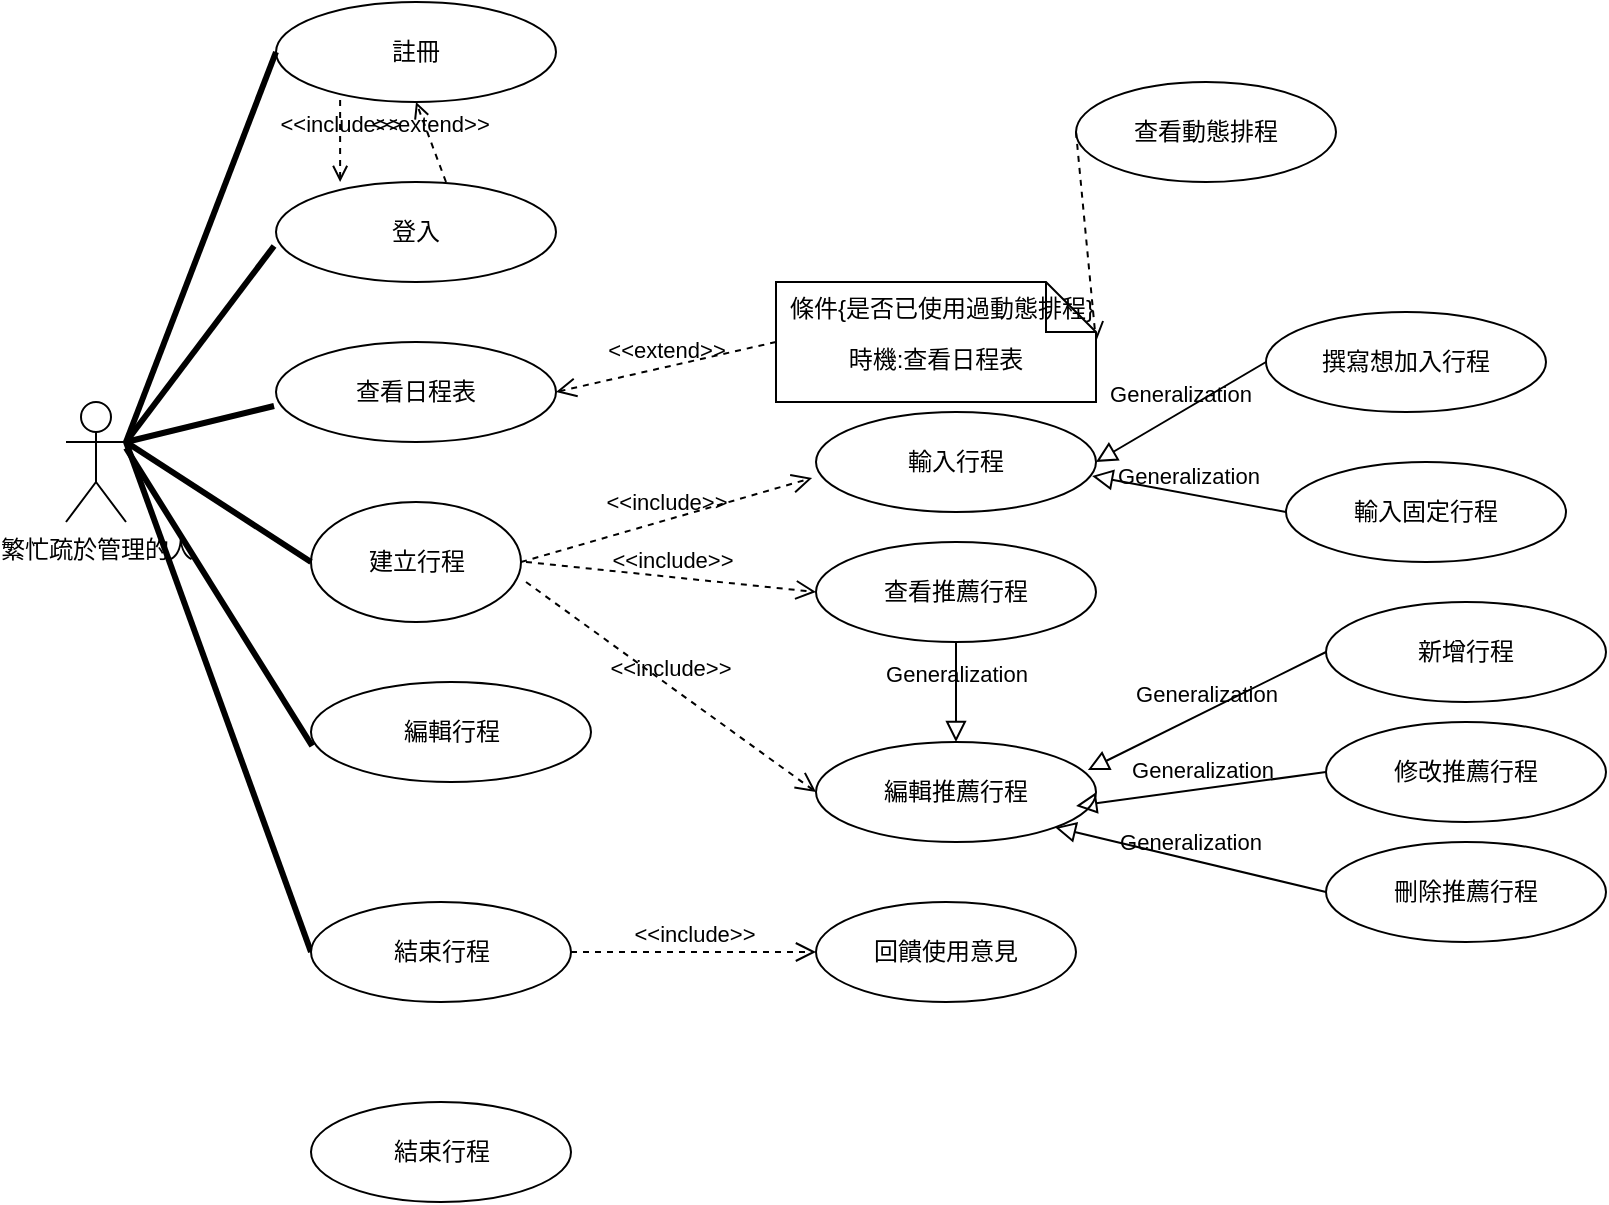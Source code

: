 <mxfile>
    <diagram name="第 1 页" id="AHcjIik1focOU0QK3iOo">
        <mxGraphModel dx="1913" dy="700" grid="1" gridSize="10" guides="1" tooltips="1" connect="1" arrows="1" fold="1" page="1" pageScale="1" pageWidth="827" pageHeight="1169" math="0" shadow="0">
            <root>
                <mxCell id="0"/>
                <mxCell id="1" parent="0"/>
                <mxCell id="8-9XDru2MBB9iXI8fwiX-1" value="繁忙疏於管理的人" style="shape=umlActor;verticalLabelPosition=bottom;verticalAlign=top;html=1;" parent="1" vertex="1">
                    <mxGeometry x="30" y="210" width="30" height="60" as="geometry"/>
                </mxCell>
                <mxCell id="8-9XDru2MBB9iXI8fwiX-2" value="登入" style="ellipse;html=1;whiteSpace=wrap;" parent="1" vertex="1">
                    <mxGeometry x="135" y="100" width="140" height="50" as="geometry"/>
                </mxCell>
                <mxCell id="8-9XDru2MBB9iXI8fwiX-4" value="" style="endArrow=none;startArrow=none;endFill=0;startFill=0;endSize=8;html=1;verticalAlign=bottom;labelBackgroundColor=none;strokeWidth=3;rounded=0;entryX=-0.007;entryY=0.64;entryDx=0;entryDy=0;entryPerimeter=0;exitX=1;exitY=0.333;exitDx=0;exitDy=0;exitPerimeter=0;" parent="1" source="8-9XDru2MBB9iXI8fwiX-1" target="8-9XDru2MBB9iXI8fwiX-2" edge="1">
                    <mxGeometry width="160" relative="1" as="geometry">
                        <mxPoint x="70" y="220" as="sourcePoint"/>
                        <mxPoint x="480" y="250" as="targetPoint"/>
                    </mxGeometry>
                </mxCell>
                <mxCell id="8-9XDru2MBB9iXI8fwiX-5" value="註冊" style="ellipse;html=1;whiteSpace=wrap;" parent="1" vertex="1">
                    <mxGeometry x="135" y="10" width="140" height="50" as="geometry"/>
                </mxCell>
                <mxCell id="8-9XDru2MBB9iXI8fwiX-12" value="查看日程表" style="ellipse;html=1;whiteSpace=wrap;" parent="1" vertex="1">
                    <mxGeometry x="135" y="180" width="140" height="50" as="geometry"/>
                </mxCell>
                <mxCell id="8-9XDru2MBB9iXI8fwiX-13" value="" style="endArrow=none;startArrow=none;endFill=0;startFill=0;endSize=8;html=1;verticalAlign=bottom;labelBackgroundColor=none;strokeWidth=3;rounded=0;entryX=-0.007;entryY=0.64;entryDx=0;entryDy=0;entryPerimeter=0;exitX=1;exitY=0.333;exitDx=0;exitDy=0;exitPerimeter=0;" parent="1" source="8-9XDru2MBB9iXI8fwiX-1" target="8-9XDru2MBB9iXI8fwiX-12" edge="1">
                    <mxGeometry width="160" relative="1" as="geometry">
                        <mxPoint x="70" y="160" as="sourcePoint"/>
                        <mxPoint x="480" y="190" as="targetPoint"/>
                    </mxGeometry>
                </mxCell>
                <mxCell id="8-9XDru2MBB9iXI8fwiX-22" value="撰寫想加入行程" style="ellipse;html=1;whiteSpace=wrap;" parent="1" vertex="1">
                    <mxGeometry x="630" y="165" width="140" height="50" as="geometry"/>
                </mxCell>
                <mxCell id="8-9XDru2MBB9iXI8fwiX-24" value="輸入行程" style="ellipse;html=1;whiteSpace=wrap;" parent="1" vertex="1">
                    <mxGeometry x="405" y="215" width="140" height="50" as="geometry"/>
                </mxCell>
                <mxCell id="8-9XDru2MBB9iXI8fwiX-26" value="編輯推薦行程" style="ellipse;html=1;whiteSpace=wrap;" parent="1" vertex="1">
                    <mxGeometry x="405" y="380" width="140" height="50" as="geometry"/>
                </mxCell>
                <mxCell id="8-9XDru2MBB9iXI8fwiX-28" value="查看動態排程" style="ellipse;html=1;whiteSpace=wrap;" parent="1" vertex="1">
                    <mxGeometry x="535" y="50" width="130" height="50" as="geometry"/>
                </mxCell>
                <mxCell id="8-9XDru2MBB9iXI8fwiX-29" value="回饋使用意見" style="ellipse;html=1;whiteSpace=wrap;" parent="1" vertex="1">
                    <mxGeometry x="405" y="460" width="130" height="50" as="geometry"/>
                </mxCell>
                <mxCell id="8-9XDru2MBB9iXI8fwiX-30" value="" style="endArrow=none;startArrow=none;endFill=0;startFill=0;endSize=8;html=1;verticalAlign=bottom;labelBackgroundColor=none;strokeWidth=3;rounded=0;exitX=1;exitY=0.333;exitDx=0;exitDy=0;exitPerimeter=0;entryX=0;entryY=0.5;entryDx=0;entryDy=0;" parent="1" source="8-9XDru2MBB9iXI8fwiX-1" target="jXpW6EcGd3m8PzfnGfCC-4" edge="1">
                    <mxGeometry width="160" relative="1" as="geometry">
                        <mxPoint x="60" y="220" as="sourcePoint"/>
                        <mxPoint x="100" y="460" as="targetPoint"/>
                    </mxGeometry>
                </mxCell>
                <mxCell id="jXpW6EcGd3m8PzfnGfCC-1" value="編輯行程" style="ellipse;html=1;whiteSpace=wrap;" parent="1" vertex="1">
                    <mxGeometry x="152.5" y="350" width="140" height="50" as="geometry"/>
                </mxCell>
                <mxCell id="jXpW6EcGd3m8PzfnGfCC-2" value="建立行程" style="ellipse;html=1;whiteSpace=wrap;" parent="1" vertex="1">
                    <mxGeometry x="152.5" y="260" width="105" height="60" as="geometry"/>
                </mxCell>
                <mxCell id="jXpW6EcGd3m8PzfnGfCC-3" value="" style="endArrow=none;startArrow=none;endFill=0;startFill=0;endSize=8;html=1;verticalAlign=bottom;labelBackgroundColor=none;strokeWidth=3;rounded=0;entryX=0;entryY=0.5;entryDx=0;entryDy=0;" parent="1" target="jXpW6EcGd3m8PzfnGfCC-2" edge="1">
                    <mxGeometry width="160" relative="1" as="geometry">
                        <mxPoint x="60" y="230" as="sourcePoint"/>
                        <mxPoint x="210" y="460" as="targetPoint"/>
                    </mxGeometry>
                </mxCell>
                <mxCell id="jXpW6EcGd3m8PzfnGfCC-4" value="結束行程" style="ellipse;html=1;whiteSpace=wrap;" parent="1" vertex="1">
                    <mxGeometry x="152.5" y="460" width="130" height="50" as="geometry"/>
                </mxCell>
                <mxCell id="jXpW6EcGd3m8PzfnGfCC-5" value="&amp;lt;&amp;lt;extend&amp;gt;&amp;gt;" style="endArrow=open;startArrow=none;endFill=0;startFill=0;endSize=8;html=1;verticalAlign=bottom;dashed=1;labelBackgroundColor=none;rounded=0;exitX=0;exitY=0.5;exitDx=0;exitDy=0;entryX=1;entryY=0.5;entryDx=0;entryDy=0;" parent="1" source="jXpW6EcGd3m8PzfnGfCC-26" target="8-9XDru2MBB9iXI8fwiX-12" edge="1">
                    <mxGeometry width="160" relative="1" as="geometry">
                        <mxPoint x="330" y="270" as="sourcePoint"/>
                        <mxPoint x="460" y="270" as="targetPoint"/>
                    </mxGeometry>
                </mxCell>
                <mxCell id="jXpW6EcGd3m8PzfnGfCC-6" value="查看推薦行程" style="ellipse;html=1;whiteSpace=wrap;" parent="1" vertex="1">
                    <mxGeometry x="405" y="280" width="140" height="50" as="geometry"/>
                </mxCell>
                <mxCell id="jXpW6EcGd3m8PzfnGfCC-7" value="&amp;lt;&amp;lt;include&amp;gt;&amp;gt;" style="endArrow=open;startArrow=none;endFill=0;startFill=0;endSize=8;html=1;verticalAlign=bottom;dashed=1;labelBackgroundColor=none;rounded=0;exitX=1;exitY=0.5;exitDx=0;exitDy=0;entryX=-0.014;entryY=0.66;entryDx=0;entryDy=0;entryPerimeter=0;" parent="1" source="jXpW6EcGd3m8PzfnGfCC-2" target="8-9XDru2MBB9iXI8fwiX-24" edge="1">
                    <mxGeometry width="160" relative="1" as="geometry">
                        <mxPoint x="380" y="270" as="sourcePoint"/>
                        <mxPoint x="400" y="240" as="targetPoint"/>
                    </mxGeometry>
                </mxCell>
                <mxCell id="jXpW6EcGd3m8PzfnGfCC-8" value="&amp;lt;&amp;lt;include&amp;gt;&amp;gt;" style="endArrow=open;startArrow=none;endFill=0;startFill=0;endSize=8;html=1;verticalAlign=bottom;dashed=1;labelBackgroundColor=none;rounded=0;entryX=0;entryY=0.5;entryDx=0;entryDy=0;" parent="1" target="8-9XDru2MBB9iXI8fwiX-26" edge="1">
                    <mxGeometry width="160" relative="1" as="geometry">
                        <mxPoint x="260" y="300" as="sourcePoint"/>
                        <mxPoint x="400" y="410" as="targetPoint"/>
                    </mxGeometry>
                </mxCell>
                <mxCell id="jXpW6EcGd3m8PzfnGfCC-10" value="&amp;lt;&amp;lt;include&amp;gt;&amp;gt;" style="endArrow=open;startArrow=none;endFill=0;startFill=0;endSize=8;html=1;verticalAlign=bottom;dashed=1;labelBackgroundColor=none;rounded=0;entryX=0;entryY=0.5;entryDx=0;entryDy=0;" parent="1" target="jXpW6EcGd3m8PzfnGfCC-6" edge="1">
                    <mxGeometry width="160" relative="1" as="geometry">
                        <mxPoint x="260" y="290" as="sourcePoint"/>
                        <mxPoint x="430" y="270" as="targetPoint"/>
                    </mxGeometry>
                </mxCell>
                <mxCell id="jXpW6EcGd3m8PzfnGfCC-11" value="&amp;lt;&amp;lt;include&amp;gt;&amp;gt;" style="endArrow=open;startArrow=none;endFill=0;startFill=0;endSize=8;html=1;verticalAlign=bottom;dashed=1;labelBackgroundColor=none;rounded=0;exitX=1;exitY=0.5;exitDx=0;exitDy=0;entryX=0;entryY=0.5;entryDx=0;entryDy=0;" parent="1" source="jXpW6EcGd3m8PzfnGfCC-4" target="8-9XDru2MBB9iXI8fwiX-29" edge="1">
                    <mxGeometry width="160" relative="1" as="geometry">
                        <mxPoint x="298" y="330" as="sourcePoint"/>
                        <mxPoint x="440" y="280" as="targetPoint"/>
                    </mxGeometry>
                </mxCell>
                <mxCell id="jXpW6EcGd3m8PzfnGfCC-12" value="" style="endArrow=none;startArrow=none;endFill=0;startFill=0;endSize=8;html=1;verticalAlign=bottom;labelBackgroundColor=none;strokeWidth=3;rounded=0;entryX=0.004;entryY=0.64;entryDx=0;entryDy=0;entryPerimeter=0;" parent="1" target="jXpW6EcGd3m8PzfnGfCC-1" edge="1">
                    <mxGeometry width="160" relative="1" as="geometry">
                        <mxPoint x="60" y="233" as="sourcePoint"/>
                        <mxPoint x="172.5" y="477.5" as="targetPoint"/>
                    </mxGeometry>
                </mxCell>
                <mxCell id="jXpW6EcGd3m8PzfnGfCC-14" value="新增行程" style="ellipse;html=1;whiteSpace=wrap;" parent="1" vertex="1">
                    <mxGeometry x="660" y="310" width="140" height="50" as="geometry"/>
                </mxCell>
                <mxCell id="jXpW6EcGd3m8PzfnGfCC-15" value="刪除推薦行程" style="ellipse;html=1;whiteSpace=wrap;" parent="1" vertex="1">
                    <mxGeometry x="660" y="430" width="140" height="50" as="geometry"/>
                </mxCell>
                <mxCell id="jXpW6EcGd3m8PzfnGfCC-16" value="修改推薦行程" style="ellipse;html=1;whiteSpace=wrap;" parent="1" vertex="1">
                    <mxGeometry x="660" y="370" width="140" height="50" as="geometry"/>
                </mxCell>
                <mxCell id="jXpW6EcGd3m8PzfnGfCC-17" value="Generalization" style="endArrow=block;html=1;rounded=0;align=center;verticalAlign=bottom;endFill=0;labelBackgroundColor=none;endSize=8;entryX=0.971;entryY=0.28;entryDx=0;entryDy=0;exitX=0;exitY=0.5;exitDx=0;exitDy=0;entryPerimeter=0;" parent="1" source="jXpW6EcGd3m8PzfnGfCC-14" target="8-9XDru2MBB9iXI8fwiX-26" edge="1">
                    <mxGeometry relative="1" as="geometry">
                        <mxPoint x="610" y="360" as="sourcePoint"/>
                        <mxPoint x="770" y="360" as="targetPoint"/>
                    </mxGeometry>
                </mxCell>
                <mxCell id="jXpW6EcGd3m8PzfnGfCC-18" value="" style="resizable=0;html=1;align=center;verticalAlign=top;labelBackgroundColor=none;" parent="jXpW6EcGd3m8PzfnGfCC-17" connectable="0" vertex="1">
                    <mxGeometry relative="1" as="geometry"/>
                </mxCell>
                <mxCell id="jXpW6EcGd3m8PzfnGfCC-19" value="Generalization" style="endArrow=block;html=1;rounded=0;align=center;verticalAlign=bottom;endFill=0;labelBackgroundColor=none;endSize=8;exitX=0;exitY=0.5;exitDx=0;exitDy=0;entryX=0.929;entryY=0.64;entryDx=0;entryDy=0;entryPerimeter=0;" parent="1" source="jXpW6EcGd3m8PzfnGfCC-16" target="8-9XDru2MBB9iXI8fwiX-26" edge="1">
                    <mxGeometry relative="1" as="geometry">
                        <mxPoint x="670" y="345" as="sourcePoint"/>
                        <mxPoint x="550" y="380" as="targetPoint"/>
                    </mxGeometry>
                </mxCell>
                <mxCell id="jXpW6EcGd3m8PzfnGfCC-20" value="" style="resizable=0;html=1;align=center;verticalAlign=top;labelBackgroundColor=none;" parent="jXpW6EcGd3m8PzfnGfCC-19" connectable="0" vertex="1">
                    <mxGeometry relative="1" as="geometry"/>
                </mxCell>
                <mxCell id="jXpW6EcGd3m8PzfnGfCC-21" value="Generalization" style="endArrow=block;html=1;rounded=0;align=center;verticalAlign=bottom;endFill=0;labelBackgroundColor=none;endSize=8;exitX=0;exitY=0.5;exitDx=0;exitDy=0;entryX=1;entryY=1;entryDx=0;entryDy=0;" parent="1" source="jXpW6EcGd3m8PzfnGfCC-15" target="8-9XDru2MBB9iXI8fwiX-26" edge="1">
                    <mxGeometry relative="1" as="geometry">
                        <mxPoint x="675" y="440" as="sourcePoint"/>
                        <mxPoint x="550" y="440" as="targetPoint"/>
                    </mxGeometry>
                </mxCell>
                <mxCell id="jXpW6EcGd3m8PzfnGfCC-22" value="" style="resizable=0;html=1;align=center;verticalAlign=top;labelBackgroundColor=none;" parent="jXpW6EcGd3m8PzfnGfCC-21" connectable="0" vertex="1">
                    <mxGeometry relative="1" as="geometry"/>
                </mxCell>
                <mxCell id="jXpW6EcGd3m8PzfnGfCC-23" value="Generalization" style="endArrow=block;html=1;rounded=0;align=center;verticalAlign=bottom;endFill=0;labelBackgroundColor=none;endSize=8;entryX=0.5;entryY=0;entryDx=0;entryDy=0;exitX=0.5;exitY=1;exitDx=0;exitDy=0;" parent="1" source="jXpW6EcGd3m8PzfnGfCC-6" target="8-9XDru2MBB9iXI8fwiX-26" edge="1">
                    <mxGeometry relative="1" as="geometry">
                        <mxPoint x="472" y="340" as="sourcePoint"/>
                        <mxPoint x="551" y="374" as="targetPoint"/>
                        <Array as="points"/>
                    </mxGeometry>
                </mxCell>
                <mxCell id="jXpW6EcGd3m8PzfnGfCC-24" value="" style="resizable=0;html=1;align=center;verticalAlign=top;labelBackgroundColor=none;" parent="jXpW6EcGd3m8PzfnGfCC-23" connectable="0" vertex="1">
                    <mxGeometry relative="1" as="geometry"/>
                </mxCell>
                <mxCell id="jXpW6EcGd3m8PzfnGfCC-25" value="" style="endArrow=open;startArrow=none;endFill=0;startFill=0;endSize=8;html=1;verticalAlign=bottom;dashed=1;labelBackgroundColor=none;rounded=0;exitX=0;exitY=0.5;exitDx=0;exitDy=0;entryX=1;entryY=0.5;entryDx=0;entryDy=0;" parent="1" source="8-9XDru2MBB9iXI8fwiX-28" target="jXpW6EcGd3m8PzfnGfCC-26" edge="1">
                    <mxGeometry width="160" relative="1" as="geometry">
                        <mxPoint x="405" y="185" as="sourcePoint"/>
                        <mxPoint x="275" y="185" as="targetPoint"/>
                    </mxGeometry>
                </mxCell>
                <mxCell id="jXpW6EcGd3m8PzfnGfCC-26" value="時機:查看日程表" style="shape=note2;boundedLbl=1;whiteSpace=wrap;html=1;size=25;verticalAlign=top;align=center;" parent="1" vertex="1">
                    <mxGeometry x="385" y="150" width="160" height="60" as="geometry"/>
                </mxCell>
                <mxCell id="jXpW6EcGd3m8PzfnGfCC-27" value="條件{是否已使用過動態排程}" style="resizeWidth=1;part=1;strokeColor=none;fillColor=none;align=left;spacingLeft=5;" parent="jXpW6EcGd3m8PzfnGfCC-26" vertex="1">
                    <mxGeometry width="160" height="25" relative="1" as="geometry"/>
                </mxCell>
                <mxCell id="vhdHkViTdNY7ihE13Nfg-1" value="" style="endArrow=none;startArrow=none;endFill=0;startFill=0;endSize=8;html=1;verticalAlign=bottom;labelBackgroundColor=none;strokeWidth=3;rounded=0;entryX=0;entryY=0.5;entryDx=0;entryDy=0;" parent="1" target="8-9XDru2MBB9iXI8fwiX-5" edge="1">
                    <mxGeometry width="160" relative="1" as="geometry">
                        <mxPoint x="60" y="230" as="sourcePoint"/>
                        <mxPoint x="99" y="80" as="targetPoint"/>
                    </mxGeometry>
                </mxCell>
                <mxCell id="2" value="&amp;lt;&amp;lt;extend&amp;gt;&amp;gt;" style="html=1;verticalAlign=bottom;labelBackgroundColor=none;endArrow=open;endFill=0;dashed=1;entryX=0.5;entryY=1;entryDx=0;entryDy=0;" edge="1" parent="1" target="8-9XDru2MBB9iXI8fwiX-5">
                    <mxGeometry width="160" relative="1" as="geometry">
                        <mxPoint x="220" y="100" as="sourcePoint"/>
                        <mxPoint x="380" y="100" as="targetPoint"/>
                    </mxGeometry>
                </mxCell>
                <mxCell id="3" value="&amp;lt;&amp;lt;include&amp;gt;&amp;gt;" style="html=1;verticalAlign=bottom;labelBackgroundColor=none;endArrow=open;endFill=0;dashed=1;exitX=0.229;exitY=0.98;exitDx=0;exitDy=0;exitPerimeter=0;entryX=0.229;entryY=0;entryDx=0;entryDy=0;entryPerimeter=0;" edge="1" parent="1" source="8-9XDru2MBB9iXI8fwiX-5" target="8-9XDru2MBB9iXI8fwiX-2">
                    <mxGeometry width="160" relative="1" as="geometry">
                        <mxPoint x="150" y="70" as="sourcePoint"/>
                        <mxPoint x="310" y="70" as="targetPoint"/>
                    </mxGeometry>
                </mxCell>
                <mxCell id="5" value="輸入固定行程" style="ellipse;html=1;whiteSpace=wrap;" vertex="1" parent="1">
                    <mxGeometry x="640" y="240" width="140" height="50" as="geometry"/>
                </mxCell>
                <mxCell id="7" value="Generalization" style="endArrow=block;html=1;rounded=0;align=center;verticalAlign=bottom;endFill=0;labelBackgroundColor=none;endSize=8;entryX=1;entryY=0.5;entryDx=0;entryDy=0;exitX=0;exitY=0.5;exitDx=0;exitDy=0;" edge="1" parent="1" source="8-9XDru2MBB9iXI8fwiX-22" target="8-9XDru2MBB9iXI8fwiX-24">
                    <mxGeometry relative="1" as="geometry">
                        <mxPoint x="654.06" y="301" as="sourcePoint"/>
                        <mxPoint x="535" y="360" as="targetPoint"/>
                    </mxGeometry>
                </mxCell>
                <mxCell id="8" value="" style="resizable=0;html=1;align=center;verticalAlign=top;labelBackgroundColor=none;" connectable="0" vertex="1" parent="7">
                    <mxGeometry relative="1" as="geometry"/>
                </mxCell>
                <mxCell id="9" value="Generalization" style="endArrow=block;html=1;rounded=0;align=center;verticalAlign=bottom;endFill=0;labelBackgroundColor=none;endSize=8;entryX=0.986;entryY=0.64;entryDx=0;entryDy=0;exitX=0;exitY=0.5;exitDx=0;exitDy=0;entryPerimeter=0;" edge="1" parent="1" source="5" target="8-9XDru2MBB9iXI8fwiX-24">
                    <mxGeometry relative="1" as="geometry">
                        <mxPoint x="680" y="355" as="sourcePoint"/>
                        <mxPoint x="560.94" y="414" as="targetPoint"/>
                    </mxGeometry>
                </mxCell>
                <mxCell id="10" value="" style="resizable=0;html=1;align=center;verticalAlign=top;labelBackgroundColor=none;" connectable="0" vertex="1" parent="9">
                    <mxGeometry relative="1" as="geometry"/>
                </mxCell>
                <mxCell id="12" value="結束行程" style="ellipse;html=1;whiteSpace=wrap;" vertex="1" parent="1">
                    <mxGeometry x="152.5" y="560" width="130" height="50" as="geometry"/>
                </mxCell>
            </root>
        </mxGraphModel>
    </diagram>
</mxfile>